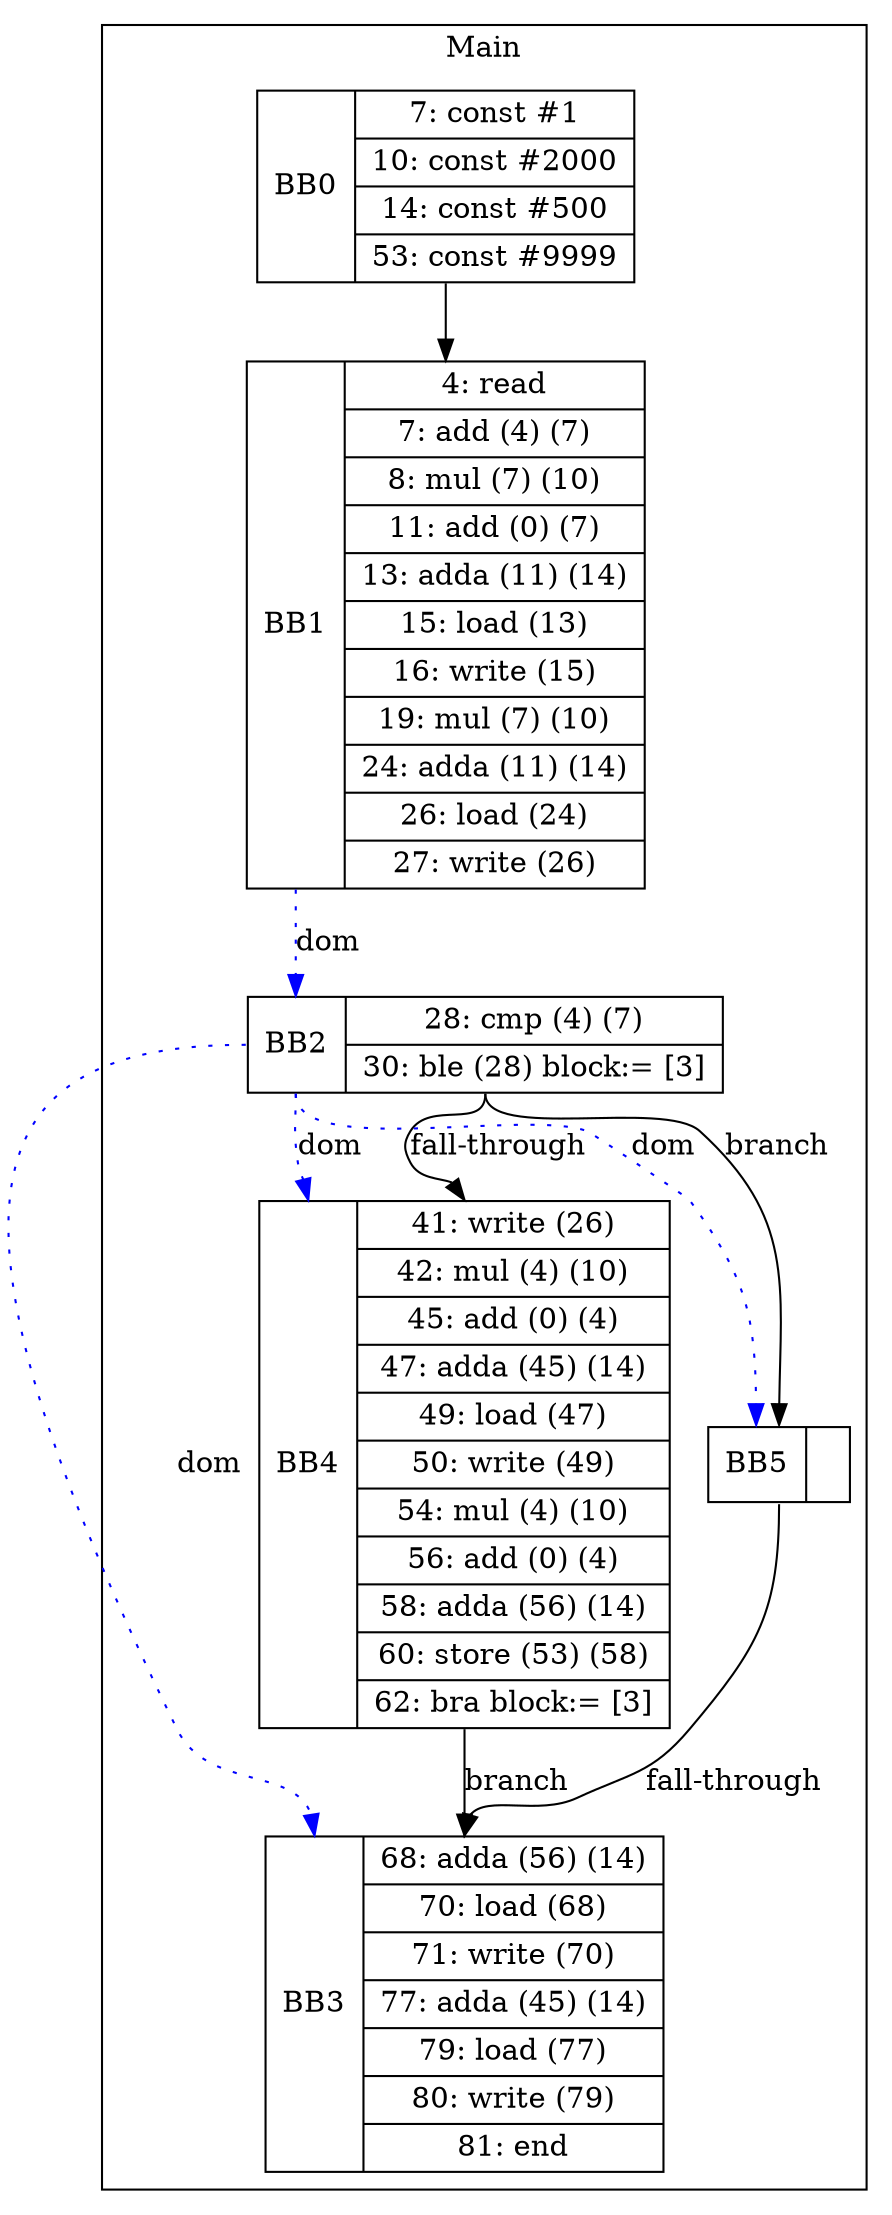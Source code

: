 digraph G {
node [shape=record];
subgraph cluster_main{
label = "Main";
BB0 [shape=record, label="<b>BB0|{7: const #1|10: const #2000|14: const #500|53: const #9999}"];
BB1 [shape=record, label="<b>BB1|{4: read|7: add (4) (7)|8: mul (7) (10)|11: add (0) (7)|13: adda (11) (14)|15: load (13)|16: write (15)|19: mul (7) (10)|24: adda (11) (14)|26: load (24)|27: write (26)}"];
BB2 [shape=record, label="<b>BB2|{28: cmp (4) (7)|30: ble (28) block:= [3]}"];
BB3 [shape=record, label="<b>BB3|{68: adda (56) (14)|70: load (68)|71: write (70)|77: adda (45) (14)|79: load (77)|80: write (79)|81: end}"];
BB4 [shape=record, label="<b>BB4|{41: write (26)|42: mul (4) (10)|45: add (0) (4)|47: adda (45) (14)|49: load (47)|50: write (49)|54: mul (4) (10)|56: add (0) (4)|58: adda (56) (14)|60: store (53) (58)|62: bra block:= [3]}"];
BB5 [shape=record, label="<b>BB5|}"];
}
BB0:s -> BB1:n ;
BB2:b -> BB3:b [color=blue, style=dotted, label="dom"];
BB2:b -> BB4:b [color=blue, style=dotted, label="dom"];
BB1:b -> BB2:b [color=blue, style=dotted, label="dom"];
BB2:b -> BB5:b [color=blue, style=dotted, label="dom"];
BB2:s -> BB5:n [label="branch"];
BB4:s -> BB3:n [label="branch"];
BB5:s -> BB3:n [label="fall-through"];
BB2:s -> BB4:n [label="fall-through"];
}
